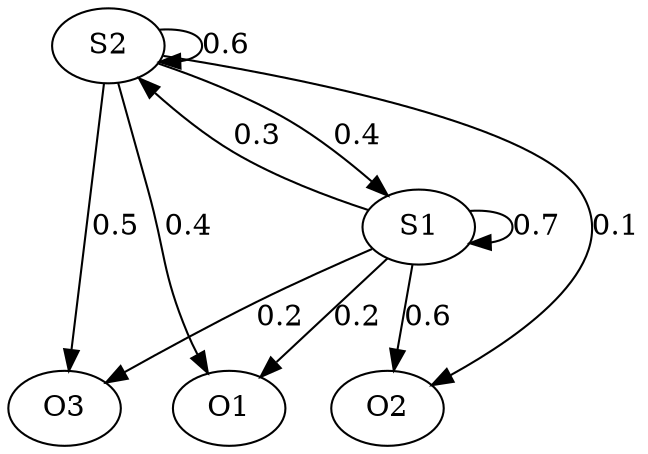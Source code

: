 digraph  {
S2;
S1;
O3;
O2;
O1;
S2 -> S2  [key=0, weight="0.6", label="0.6"];
S2 -> S1  [key=0, weight="0.4", label="0.4"];
S2 -> O3  [key=0, weight="0.5", label="0.5"];
S2 -> O2  [key=0, weight="0.1", label="0.1"];
S2 -> O1  [key=0, weight="0.4", label="0.4"];
S1 -> S2  [key=0, weight="0.3", label="0.3"];
S1 -> S1  [key=0, weight="0.7", label="0.7"];
S1 -> O3  [key=0, weight="0.2", label="0.2"];
S1 -> O2  [key=0, weight="0.6", label="0.6"];
S1 -> O1  [key=0, weight="0.2", label="0.2"];
}
